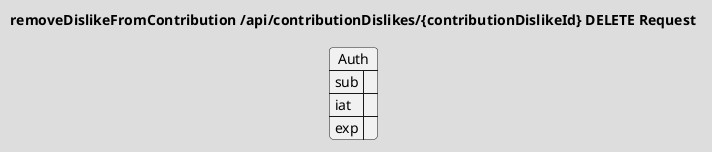 @startuml removeDislikeFromContribution-Request
!theme toy
title "removeDislikeFromContribution /api/contributionDislikes/{contributionDislikeId} DELETE Request"

json Auth {
    "sub": "",
    "iat": "",
    "exp": ""
}
@enduml
@startuml removeDislikeFromContribution-Response
!theme toy
title "removeDislikeFromContribution /api/contributionDislikes/{contributionDislikeId} DELETE Response"
@enduml
